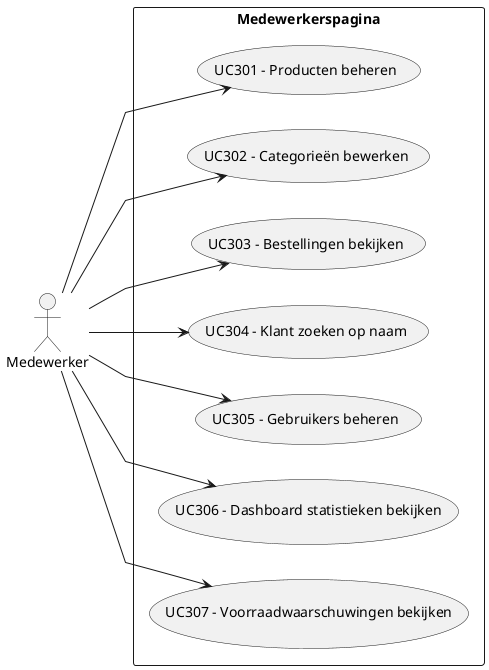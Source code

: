 @startuml
left to right direction
skinparam linetype polyline
actor Medewerker

rectangle "Medewerkerspagina" {
  Medewerker --> (UC301 - Producten beheren)
  Medewerker --> (UC302 - Categorieën bewerken)
  Medewerker --> (UC303 - Bestellingen bekijken)
  Medewerker --> (UC304 - Klant zoeken op naam)
  Medewerker --> (UC305 - Gebruikers beheren)
  Medewerker --> (UC306 - Dashboard statistieken bekijken)
  Medewerker --> (UC307 - Voorraadwaarschuwingen bekijken)
}

@enduml